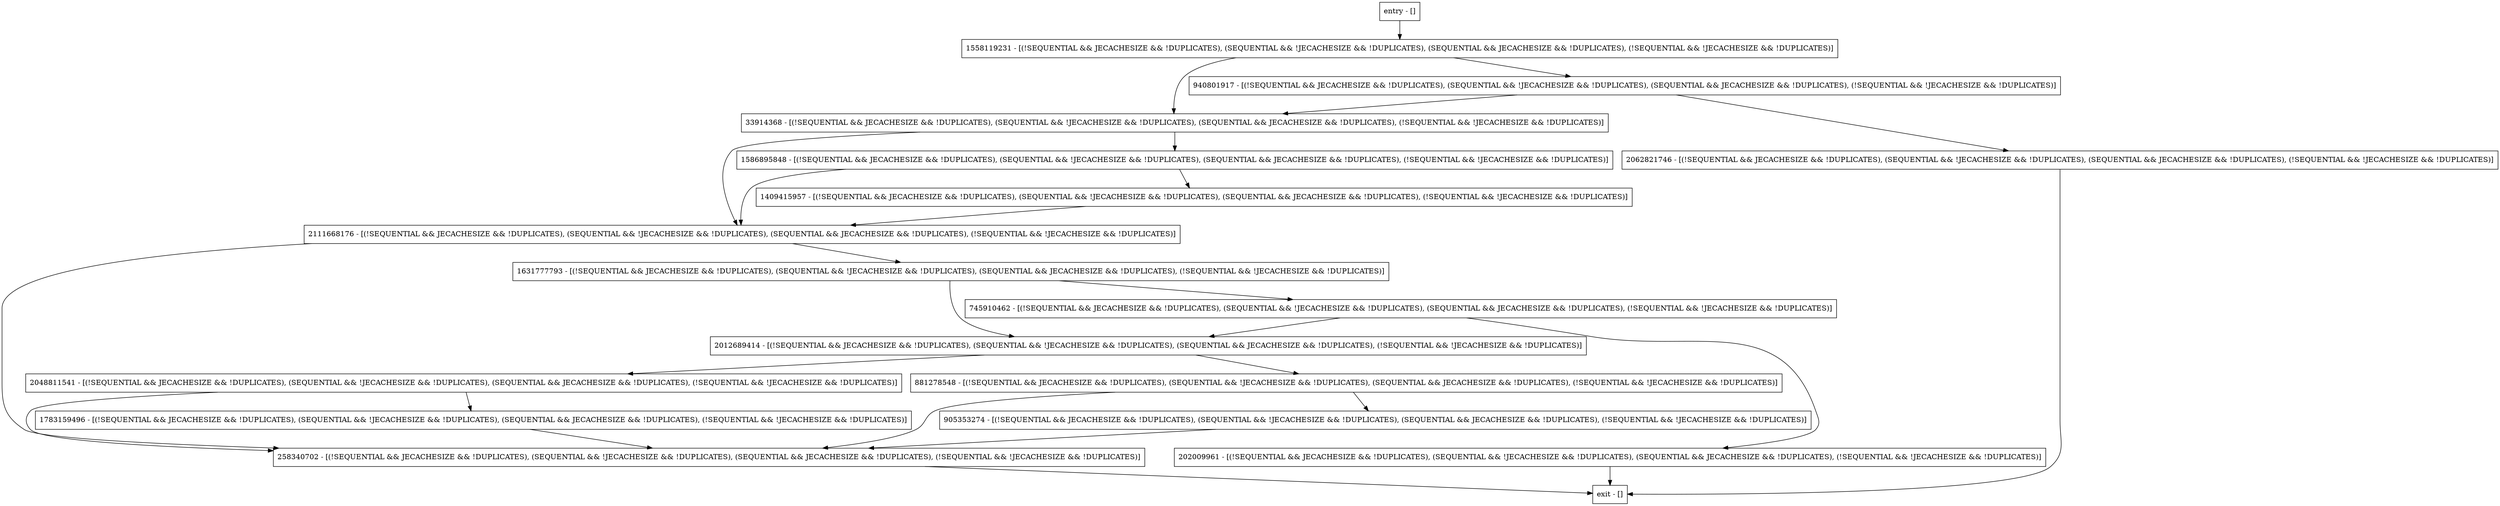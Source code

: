 digraph countNew {
node [shape=record];
1558119231 [label="1558119231 - [(!SEQUENTIAL && JECACHESIZE && !DUPLICATES), (SEQUENTIAL && !JECACHESIZE && !DUPLICATES), (SEQUENTIAL && JECACHESIZE && !DUPLICATES), (!SEQUENTIAL && !JECACHESIZE && !DUPLICATES)]"];
2111668176 [label="2111668176 - [(!SEQUENTIAL && JECACHESIZE && !DUPLICATES), (SEQUENTIAL && !JECACHESIZE && !DUPLICATES), (SEQUENTIAL && JECACHESIZE && !DUPLICATES), (!SEQUENTIAL && !JECACHESIZE && !DUPLICATES)]"];
2048811541 [label="2048811541 - [(!SEQUENTIAL && JECACHESIZE && !DUPLICATES), (SEQUENTIAL && !JECACHESIZE && !DUPLICATES), (SEQUENTIAL && JECACHESIZE && !DUPLICATES), (!SEQUENTIAL && !JECACHESIZE && !DUPLICATES)]"];
881278548 [label="881278548 - [(!SEQUENTIAL && JECACHESIZE && !DUPLICATES), (SEQUENTIAL && !JECACHESIZE && !DUPLICATES), (SEQUENTIAL && JECACHESIZE && !DUPLICATES), (!SEQUENTIAL && !JECACHESIZE && !DUPLICATES)]"];
258340702 [label="258340702 - [(!SEQUENTIAL && JECACHESIZE && !DUPLICATES), (SEQUENTIAL && !JECACHESIZE && !DUPLICATES), (SEQUENTIAL && JECACHESIZE && !DUPLICATES), (!SEQUENTIAL && !JECACHESIZE && !DUPLICATES)]"];
2012689414 [label="2012689414 - [(!SEQUENTIAL && JECACHESIZE && !DUPLICATES), (SEQUENTIAL && !JECACHESIZE && !DUPLICATES), (SEQUENTIAL && JECACHESIZE && !DUPLICATES), (!SEQUENTIAL && !JECACHESIZE && !DUPLICATES)]"];
entry [label="entry - []"];
exit [label="exit - []"];
33914368 [label="33914368 - [(!SEQUENTIAL && JECACHESIZE && !DUPLICATES), (SEQUENTIAL && !JECACHESIZE && !DUPLICATES), (SEQUENTIAL && JECACHESIZE && !DUPLICATES), (!SEQUENTIAL && !JECACHESIZE && !DUPLICATES)]"];
940801917 [label="940801917 - [(!SEQUENTIAL && JECACHESIZE && !DUPLICATES), (SEQUENTIAL && !JECACHESIZE && !DUPLICATES), (SEQUENTIAL && JECACHESIZE && !DUPLICATES), (!SEQUENTIAL && !JECACHESIZE && !DUPLICATES)]"];
905353274 [label="905353274 - [(!SEQUENTIAL && JECACHESIZE && !DUPLICATES), (SEQUENTIAL && !JECACHESIZE && !DUPLICATES), (SEQUENTIAL && JECACHESIZE && !DUPLICATES), (!SEQUENTIAL && !JECACHESIZE && !DUPLICATES)]"];
2062821746 [label="2062821746 - [(!SEQUENTIAL && JECACHESIZE && !DUPLICATES), (SEQUENTIAL && !JECACHESIZE && !DUPLICATES), (SEQUENTIAL && JECACHESIZE && !DUPLICATES), (!SEQUENTIAL && !JECACHESIZE && !DUPLICATES)]"];
1409415957 [label="1409415957 - [(!SEQUENTIAL && JECACHESIZE && !DUPLICATES), (SEQUENTIAL && !JECACHESIZE && !DUPLICATES), (SEQUENTIAL && JECACHESIZE && !DUPLICATES), (!SEQUENTIAL && !JECACHESIZE && !DUPLICATES)]"];
745910462 [label="745910462 - [(!SEQUENTIAL && JECACHESIZE && !DUPLICATES), (SEQUENTIAL && !JECACHESIZE && !DUPLICATES), (SEQUENTIAL && JECACHESIZE && !DUPLICATES), (!SEQUENTIAL && !JECACHESIZE && !DUPLICATES)]"];
1783159496 [label="1783159496 - [(!SEQUENTIAL && JECACHESIZE && !DUPLICATES), (SEQUENTIAL && !JECACHESIZE && !DUPLICATES), (SEQUENTIAL && JECACHESIZE && !DUPLICATES), (!SEQUENTIAL && !JECACHESIZE && !DUPLICATES)]"];
202009961 [label="202009961 - [(!SEQUENTIAL && JECACHESIZE && !DUPLICATES), (SEQUENTIAL && !JECACHESIZE && !DUPLICATES), (SEQUENTIAL && JECACHESIZE && !DUPLICATES), (!SEQUENTIAL && !JECACHESIZE && !DUPLICATES)]"];
1631777793 [label="1631777793 - [(!SEQUENTIAL && JECACHESIZE && !DUPLICATES), (SEQUENTIAL && !JECACHESIZE && !DUPLICATES), (SEQUENTIAL && JECACHESIZE && !DUPLICATES), (!SEQUENTIAL && !JECACHESIZE && !DUPLICATES)]"];
1586895848 [label="1586895848 - [(!SEQUENTIAL && JECACHESIZE && !DUPLICATES), (SEQUENTIAL && !JECACHESIZE && !DUPLICATES), (SEQUENTIAL && JECACHESIZE && !DUPLICATES), (!SEQUENTIAL && !JECACHESIZE && !DUPLICATES)]"];
entry;
exit;
1558119231 -> 33914368;
1558119231 -> 940801917;
2111668176 -> 1631777793;
2111668176 -> 258340702;
2048811541 -> 1783159496;
2048811541 -> 258340702;
881278548 -> 905353274;
881278548 -> 258340702;
258340702 -> exit;
2012689414 -> 2048811541;
2012689414 -> 881278548;
entry -> 1558119231;
33914368 -> 2111668176;
33914368 -> 1586895848;
940801917 -> 33914368;
940801917 -> 2062821746;
905353274 -> 258340702;
2062821746 -> exit;
1409415957 -> 2111668176;
745910462 -> 202009961;
745910462 -> 2012689414;
1783159496 -> 258340702;
202009961 -> exit;
1631777793 -> 745910462;
1631777793 -> 2012689414;
1586895848 -> 2111668176;
1586895848 -> 1409415957;
}
